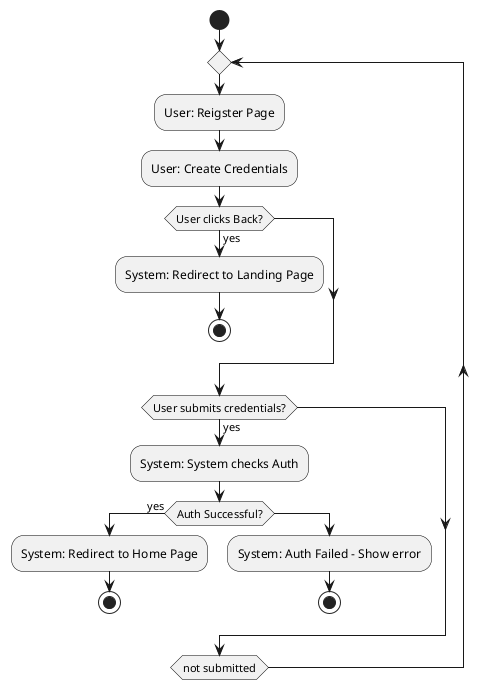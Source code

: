 @startuml RegisterDiagram
skinparam backgroundColor #ffffff
skinparam activity {
    backgroundColor<<user>> #00bfffff
    backgroundColor<<system>> #f0f05aff
    BorderColor black
    FontColor black
}

start

repeat
  
  :User: Reigster Page;
  :User: Create Credentials;

  if (User clicks Back?) then (yes)
    :System: Redirect to Landing Page;
    stop
  endif

  if (User submits credentials?) then (yes)
    :System: System checks Auth;
    if (Auth Successful?) then (yes)
      :System: Redirect to Home Page;
      stop
    else
      :System: Auth Failed - Show error;
      stop
    endif
  endif
repeat while (not submitted)

@enduml



